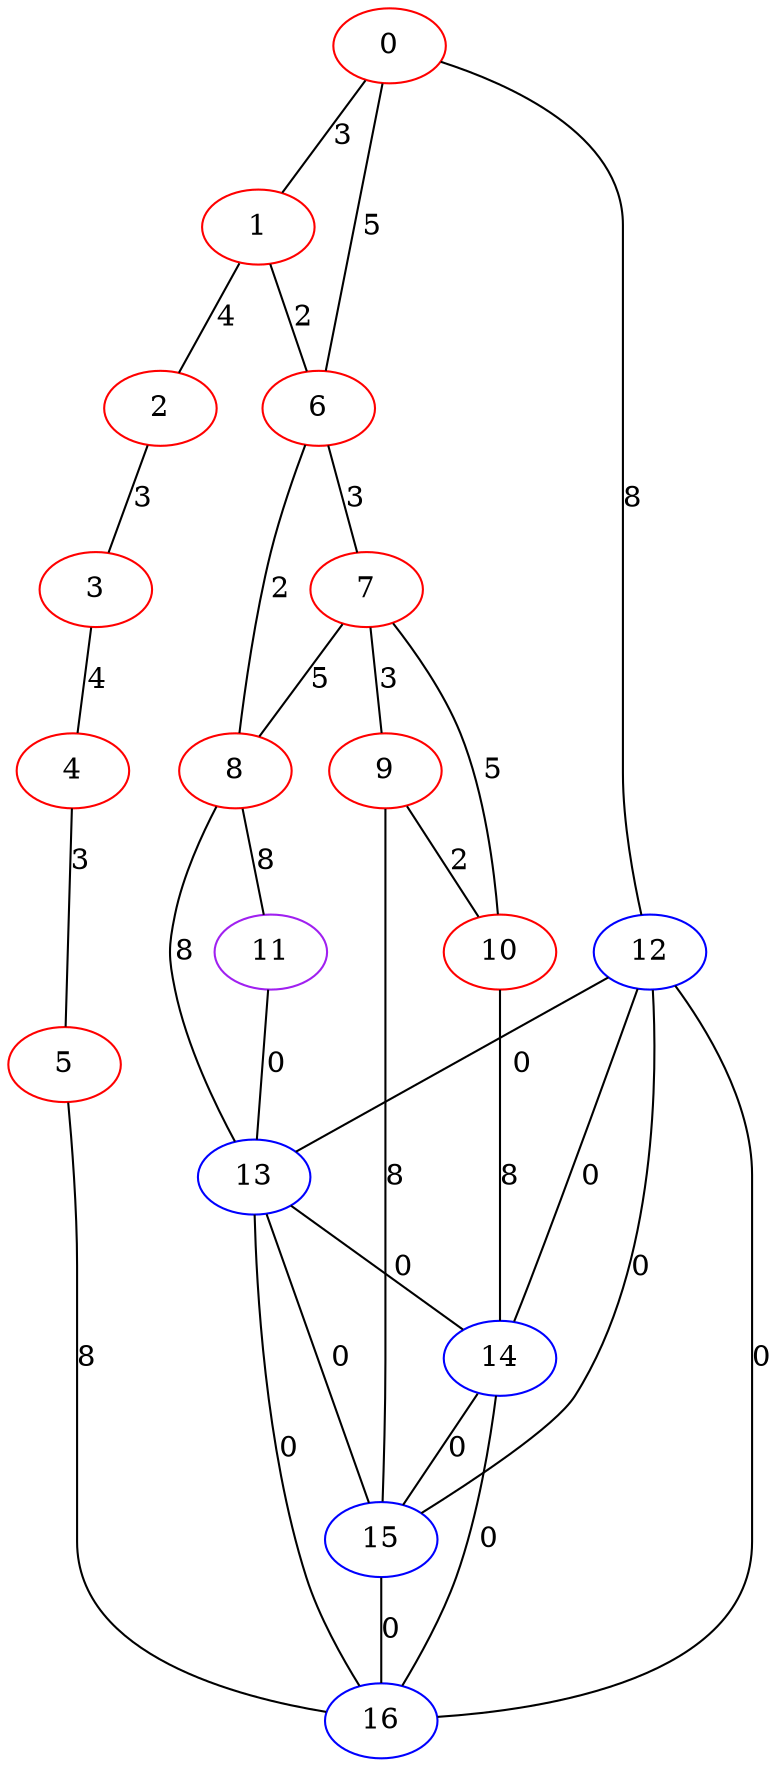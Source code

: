 graph "" {
0 [color=red, weight=1];
1 [color=red, weight=1];
2 [color=red, weight=1];
3 [color=red, weight=1];
4 [color=red, weight=1];
5 [color=red, weight=1];
6 [color=red, weight=1];
7 [color=red, weight=1];
8 [color=red, weight=1];
9 [color=red, weight=1];
10 [color=red, weight=1];
11 [color=purple, weight=4];
12 [color=blue, weight=3];
13 [color=blue, weight=3];
14 [color=blue, weight=3];
15 [color=blue, weight=3];
16 [color=blue, weight=3];
0 -- 1  [key=0, label=3];
0 -- 12  [key=0, label=8];
0 -- 6  [key=0, label=5];
1 -- 2  [key=0, label=4];
1 -- 6  [key=0, label=2];
2 -- 3  [key=0, label=3];
3 -- 4  [key=0, label=4];
4 -- 5  [key=0, label=3];
5 -- 16  [key=0, label=8];
6 -- 8  [key=0, label=2];
6 -- 7  [key=0, label=3];
7 -- 8  [key=0, label=5];
7 -- 9  [key=0, label=3];
7 -- 10  [key=0, label=5];
8 -- 11  [key=0, label=8];
8 -- 13  [key=0, label=8];
9 -- 10  [key=0, label=2];
9 -- 15  [key=0, label=8];
10 -- 14  [key=0, label=8];
11 -- 13  [key=0, label=0];
12 -- 16  [key=0, label=0];
12 -- 13  [key=0, label=0];
12 -- 14  [key=0, label=0];
12 -- 15  [key=0, label=0];
13 -- 14  [key=0, label=0];
13 -- 15  [key=0, label=0];
13 -- 16  [key=0, label=0];
14 -- 16  [key=0, label=0];
14 -- 15  [key=0, label=0];
15 -- 16  [key=0, label=0];
}
